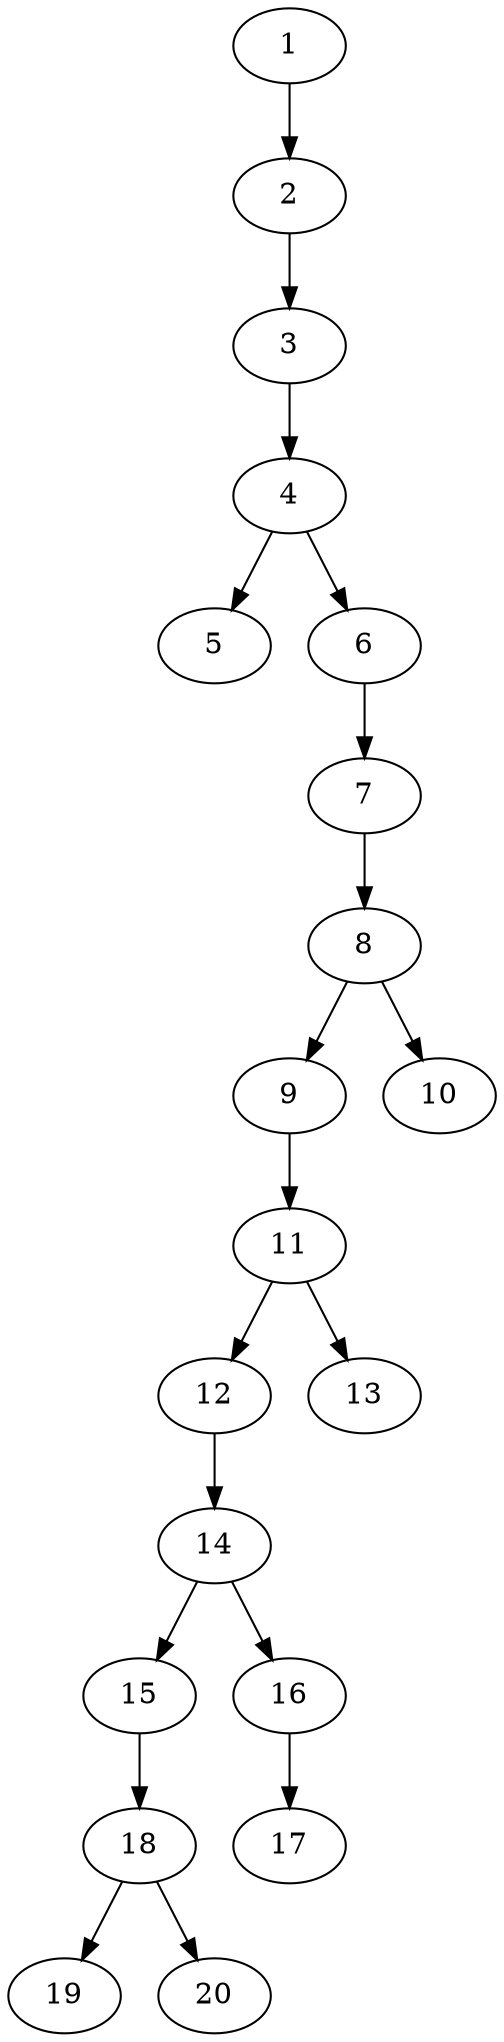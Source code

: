 // DAG automatically generated by daggen at Thu Oct  3 13:58:42 2019
// ./daggen --dot -n 20 --ccr 0.3 --fat 0.3 --regular 0.9 --density 0.5 --mindata 5242880 --maxdata 52428800 
digraph G {
  1 [size="155422720", alpha="0.00", expect_size="46626816"] 
  1 -> 2 [size ="46626816"]
  2 [size="113616213", alpha="0.19", expect_size="34084864"] 
  2 -> 3 [size ="34084864"]
  3 [size="83572053", alpha="0.18", expect_size="25071616"] 
  3 -> 4 [size ="25071616"]
  4 [size="134427307", alpha="0.09", expect_size="40328192"] 
  4 -> 5 [size ="40328192"]
  4 -> 6 [size ="40328192"]
  5 [size="157436587", alpha="0.12", expect_size="47230976"] 
  6 [size="67488427", alpha="0.16", expect_size="20246528"] 
  6 -> 7 [size ="20246528"]
  7 [size="98536107", alpha="0.18", expect_size="29560832"] 
  7 -> 8 [size ="29560832"]
  8 [size="31699627", alpha="0.08", expect_size="9509888"] 
  8 -> 9 [size ="9509888"]
  8 -> 10 [size ="9509888"]
  9 [size="123716267", alpha="0.01", expect_size="37114880"] 
  9 -> 11 [size ="37114880"]
  10 [size="165836800", alpha="0.14", expect_size="49751040"] 
  11 [size="107496107", alpha="0.18", expect_size="32248832"] 
  11 -> 12 [size ="32248832"]
  11 -> 13 [size ="32248832"]
  12 [size="109441707", alpha="0.10", expect_size="32832512"] 
  12 -> 14 [size ="32832512"]
  13 [size="103034880", alpha="0.02", expect_size="30910464"] 
  14 [size="86370987", alpha="0.12", expect_size="25911296"] 
  14 -> 15 [size ="25911296"]
  14 -> 16 [size ="25911296"]
  15 [size="155364693", alpha="0.17", expect_size="46609408"] 
  15 -> 18 [size ="46609408"]
  16 [size="90248533", alpha="0.13", expect_size="27074560"] 
  16 -> 17 [size ="27074560"]
  17 [size="58265600", alpha="0.18", expect_size="17479680"] 
  18 [size="44687360", alpha="0.08", expect_size="13406208"] 
  18 -> 19 [size ="13406208"]
  18 -> 20 [size ="13406208"]
  19 [size="108004693", alpha="0.05", expect_size="32401408"] 
  20 [size="116660907", alpha="0.00", expect_size="34998272"] 
}
